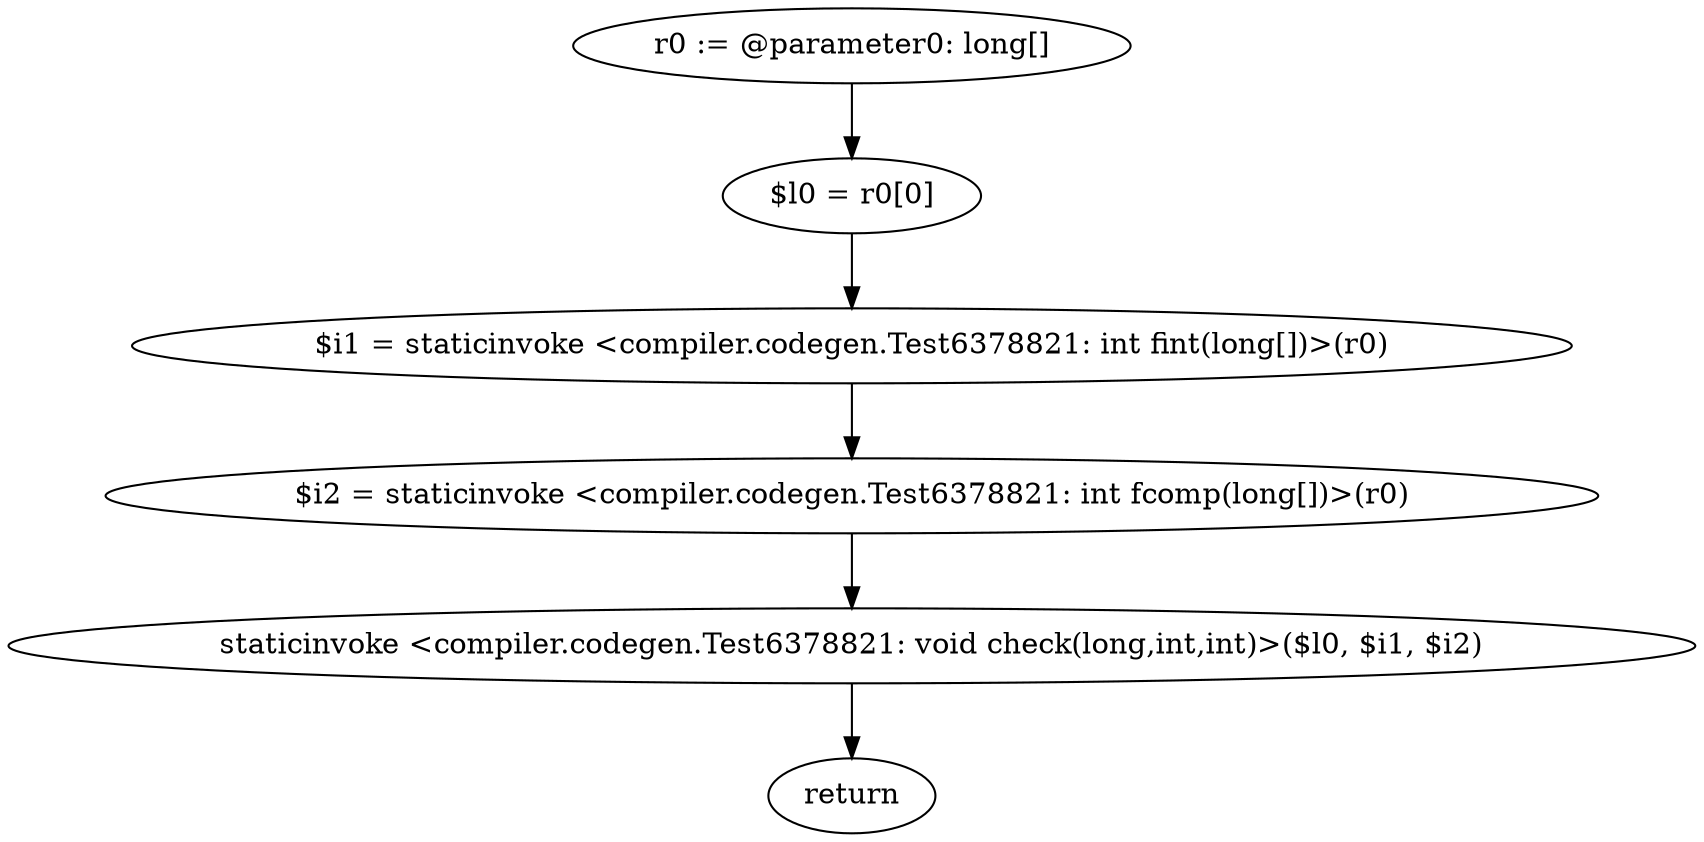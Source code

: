 digraph "unitGraph" {
    "r0 := @parameter0: long[]"
    "$l0 = r0[0]"
    "$i1 = staticinvoke <compiler.codegen.Test6378821: int fint(long[])>(r0)"
    "$i2 = staticinvoke <compiler.codegen.Test6378821: int fcomp(long[])>(r0)"
    "staticinvoke <compiler.codegen.Test6378821: void check(long,int,int)>($l0, $i1, $i2)"
    "return"
    "r0 := @parameter0: long[]"->"$l0 = r0[0]";
    "$l0 = r0[0]"->"$i1 = staticinvoke <compiler.codegen.Test6378821: int fint(long[])>(r0)";
    "$i1 = staticinvoke <compiler.codegen.Test6378821: int fint(long[])>(r0)"->"$i2 = staticinvoke <compiler.codegen.Test6378821: int fcomp(long[])>(r0)";
    "$i2 = staticinvoke <compiler.codegen.Test6378821: int fcomp(long[])>(r0)"->"staticinvoke <compiler.codegen.Test6378821: void check(long,int,int)>($l0, $i1, $i2)";
    "staticinvoke <compiler.codegen.Test6378821: void check(long,int,int)>($l0, $i1, $i2)"->"return";
}
